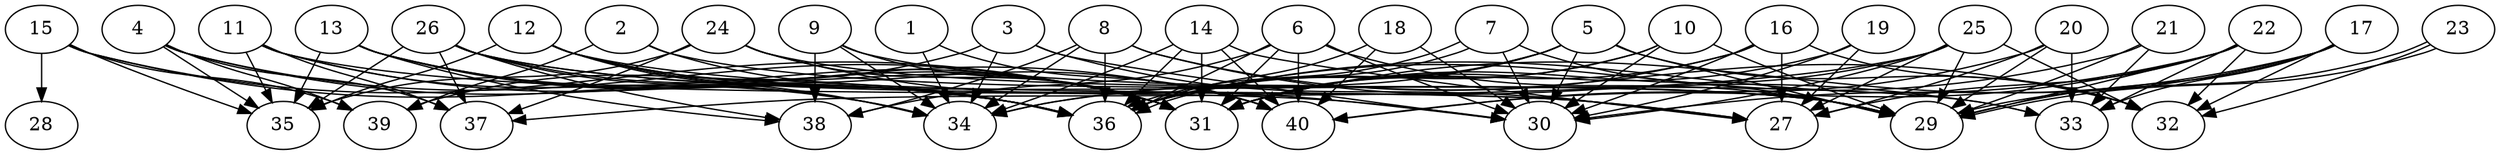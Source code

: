 // DAG automatically generated by daggen at Thu Oct  3 14:06:49 2019
// ./daggen --dot -n 40 --ccr 0.4 --fat 0.9 --regular 0.5 --density 0.7 --mindata 5242880 --maxdata 52428800 
digraph G {
  1 [size="30968320", alpha="0.05", expect_size="12387328"] 
  1 -> 34 [size ="12387328"]
  1 -> 40 [size ="12387328"]
  2 [size="22328320", alpha="0.19", expect_size="8931328"] 
  2 -> 29 [size ="8931328"]
  2 -> 36 [size ="8931328"]
  2 -> 39 [size ="8931328"]
  3 [size="95833600", alpha="0.04", expect_size="38333440"] 
  3 -> 27 [size ="38333440"]
  3 -> 30 [size ="38333440"]
  3 -> 34 [size ="38333440"]
  3 -> 39 [size ="38333440"]
  4 [size="98961920", alpha="0.16", expect_size="39584768"] 
  4 -> 31 [size ="39584768"]
  4 -> 35 [size ="39584768"]
  4 -> 36 [size ="39584768"]
  4 -> 37 [size ="39584768"]
  4 -> 39 [size ="39584768"]
  5 [size="115202560", alpha="0.17", expect_size="46081024"] 
  5 -> 29 [size ="46081024"]
  5 -> 30 [size ="46081024"]
  5 -> 31 [size ="46081024"]
  5 -> 32 [size ="46081024"]
  5 -> 34 [size ="46081024"]
  5 -> 36 [size ="46081024"]
  6 [size="116595200", alpha="0.15", expect_size="46638080"] 
  6 -> 29 [size ="46638080"]
  6 -> 30 [size ="46638080"]
  6 -> 31 [size ="46638080"]
  6 -> 36 [size ="46638080"]
  6 -> 38 [size ="46638080"]
  6 -> 40 [size ="46638080"]
  7 [size="91184640", alpha="0.01", expect_size="36473856"] 
  7 -> 29 [size ="36473856"]
  7 -> 30 [size ="36473856"]
  7 -> 36 [size ="36473856"]
  7 -> 36 [size ="36473856"]
  8 [size="20410880", alpha="0.12", expect_size="8164352"] 
  8 -> 32 [size ="8164352"]
  8 -> 33 [size ="8164352"]
  8 -> 34 [size ="8164352"]
  8 -> 36 [size ="8164352"]
  8 -> 38 [size ="8164352"]
  9 [size="85445120", alpha="0.11", expect_size="34178048"] 
  9 -> 31 [size ="34178048"]
  9 -> 33 [size ="34178048"]
  9 -> 34 [size ="34178048"]
  9 -> 38 [size ="34178048"]
  10 [size="58821120", alpha="0.01", expect_size="23528448"] 
  10 -> 29 [size ="23528448"]
  10 -> 30 [size ="23528448"]
  10 -> 31 [size ="23528448"]
  10 -> 36 [size ="23528448"]
  11 [size="122903040", alpha="0.08", expect_size="49161216"] 
  11 -> 30 [size ="49161216"]
  11 -> 34 [size ="49161216"]
  11 -> 35 [size ="49161216"]
  11 -> 36 [size ="49161216"]
  11 -> 37 [size ="49161216"]
  12 [size="35796480", alpha="0.13", expect_size="14318592"] 
  12 -> 27 [size ="14318592"]
  12 -> 31 [size ="14318592"]
  12 -> 34 [size ="14318592"]
  12 -> 35 [size ="14318592"]
  12 -> 36 [size ="14318592"]
  12 -> 40 [size ="14318592"]
  13 [size="30092800", alpha="0.16", expect_size="12037120"] 
  13 -> 31 [size ="12037120"]
  13 -> 35 [size ="12037120"]
  13 -> 36 [size ="12037120"]
  13 -> 38 [size ="12037120"]
  13 -> 40 [size ="12037120"]
  14 [size="54215680", alpha="0.09", expect_size="21686272"] 
  14 -> 27 [size ="21686272"]
  14 -> 31 [size ="21686272"]
  14 -> 34 [size ="21686272"]
  14 -> 36 [size ="21686272"]
  14 -> 40 [size ="21686272"]
  15 [size="29365760", alpha="0.17", expect_size="11746304"] 
  15 -> 28 [size ="11746304"]
  15 -> 31 [size ="11746304"]
  15 -> 35 [size ="11746304"]
  15 -> 36 [size ="11746304"]
  15 -> 39 [size ="11746304"]
  16 [size="128158720", alpha="0.10", expect_size="51263488"] 
  16 -> 27 [size ="51263488"]
  16 -> 30 [size ="51263488"]
  16 -> 31 [size ="51263488"]
  16 -> 32 [size ="51263488"]
  16 -> 34 [size ="51263488"]
  17 [size="98664960", alpha="0.04", expect_size="39465984"] 
  17 -> 29 [size ="39465984"]
  17 -> 30 [size ="39465984"]
  17 -> 31 [size ="39465984"]
  17 -> 32 [size ="39465984"]
  17 -> 33 [size ="39465984"]
  18 [size="102686720", alpha="0.09", expect_size="41074688"] 
  18 -> 30 [size ="41074688"]
  18 -> 36 [size ="41074688"]
  18 -> 40 [size ="41074688"]
  19 [size="56550400", alpha="0.10", expect_size="22620160"] 
  19 -> 27 [size ="22620160"]
  19 -> 30 [size ="22620160"]
  19 -> 31 [size ="22620160"]
  20 [size="121648640", alpha="0.01", expect_size="48659456"] 
  20 -> 27 [size ="48659456"]
  20 -> 29 [size ="48659456"]
  20 -> 33 [size ="48659456"]
  20 -> 40 [size ="48659456"]
  21 [size="125094400", alpha="0.15", expect_size="50037760"] 
  21 -> 29 [size ="50037760"]
  21 -> 33 [size ="50037760"]
  21 -> 36 [size ="50037760"]
  22 [size="56819200", alpha="0.10", expect_size="22727680"] 
  22 -> 27 [size ="22727680"]
  22 -> 29 [size ="22727680"]
  22 -> 32 [size ="22727680"]
  22 -> 33 [size ="22727680"]
  22 -> 36 [size ="22727680"]
  22 -> 40 [size ="22727680"]
  23 [size="130813440", alpha="0.19", expect_size="52325376"] 
  23 -> 29 [size ="52325376"]
  23 -> 29 [size ="52325376"]
  23 -> 32 [size ="52325376"]
  24 [size="107074560", alpha="0.03", expect_size="42829824"] 
  24 -> 29 [size ="42829824"]
  24 -> 30 [size ="42829824"]
  24 -> 31 [size ="42829824"]
  24 -> 35 [size ="42829824"]
  24 -> 37 [size ="42829824"]
  25 [size="39833600", alpha="0.04", expect_size="15933440"] 
  25 -> 27 [size ="15933440"]
  25 -> 29 [size ="15933440"]
  25 -> 30 [size ="15933440"]
  25 -> 31 [size ="15933440"]
  25 -> 32 [size ="15933440"]
  25 -> 37 [size ="15933440"]
  26 [size="19271680", alpha="0.03", expect_size="7708672"] 
  26 -> 27 [size ="7708672"]
  26 -> 29 [size ="7708672"]
  26 -> 31 [size ="7708672"]
  26 -> 34 [size ="7708672"]
  26 -> 35 [size ="7708672"]
  26 -> 37 [size ="7708672"]
  26 -> 38 [size ="7708672"]
  27 [size="78543360", alpha="0.15", expect_size="31417344"] 
  28 [size="101475840", alpha="0.08", expect_size="40590336"] 
  29 [size="35200000", alpha="0.14", expect_size="14080000"] 
  30 [size="95234560", alpha="0.07", expect_size="38093824"] 
  31 [size="100618240", alpha="0.19", expect_size="40247296"] 
  32 [size="69209600", alpha="0.15", expect_size="27683840"] 
  33 [size="128194560", alpha="0.13", expect_size="51277824"] 
  34 [size="124375040", alpha="0.19", expect_size="49750016"] 
  35 [size="25640960", alpha="0.07", expect_size="10256384"] 
  36 [size="52055040", alpha="0.15", expect_size="20822016"] 
  37 [size="71173120", alpha="0.17", expect_size="28469248"] 
  38 [size="43112960", alpha="0.15", expect_size="17245184"] 
  39 [size="93143040", alpha="0.20", expect_size="37257216"] 
  40 [size="57671680", alpha="0.03", expect_size="23068672"] 
}

